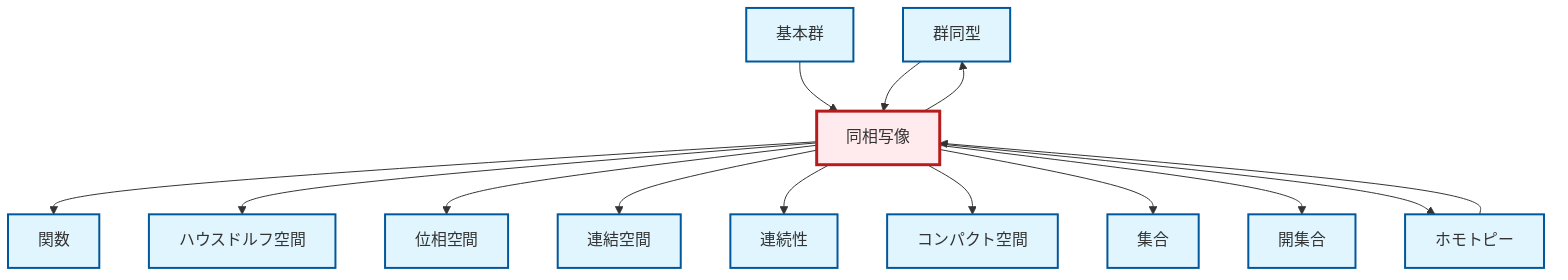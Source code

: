 graph TD
    classDef definition fill:#e1f5fe,stroke:#01579b,stroke-width:2px
    classDef theorem fill:#f3e5f5,stroke:#4a148c,stroke-width:2px
    classDef axiom fill:#fff3e0,stroke:#e65100,stroke-width:2px
    classDef example fill:#e8f5e9,stroke:#1b5e20,stroke-width:2px
    classDef current fill:#ffebee,stroke:#b71c1c,stroke-width:3px
    def-hausdorff["ハウスドルフ空間"]:::definition
    def-connected["連結空間"]:::definition
    def-open-set["開集合"]:::definition
    def-topological-space["位相空間"]:::definition
    def-compact["コンパクト空間"]:::definition
    def-isomorphism["群同型"]:::definition
    def-fundamental-group["基本群"]:::definition
    def-homeomorphism["同相写像"]:::definition
    def-homotopy["ホモトピー"]:::definition
    def-function["関数"]:::definition
    def-continuity["連続性"]:::definition
    def-set["集合"]:::definition
    def-homeomorphism --> def-function
    def-homeomorphism --> def-hausdorff
    def-homeomorphism --> def-topological-space
    def-homeomorphism --> def-connected
    def-fundamental-group --> def-homeomorphism
    def-homeomorphism --> def-continuity
    def-homeomorphism --> def-isomorphism
    def-homotopy --> def-homeomorphism
    def-homeomorphism --> def-compact
    def-homeomorphism --> def-set
    def-homeomorphism --> def-open-set
    def-isomorphism --> def-homeomorphism
    def-homeomorphism --> def-homotopy
    class def-homeomorphism current